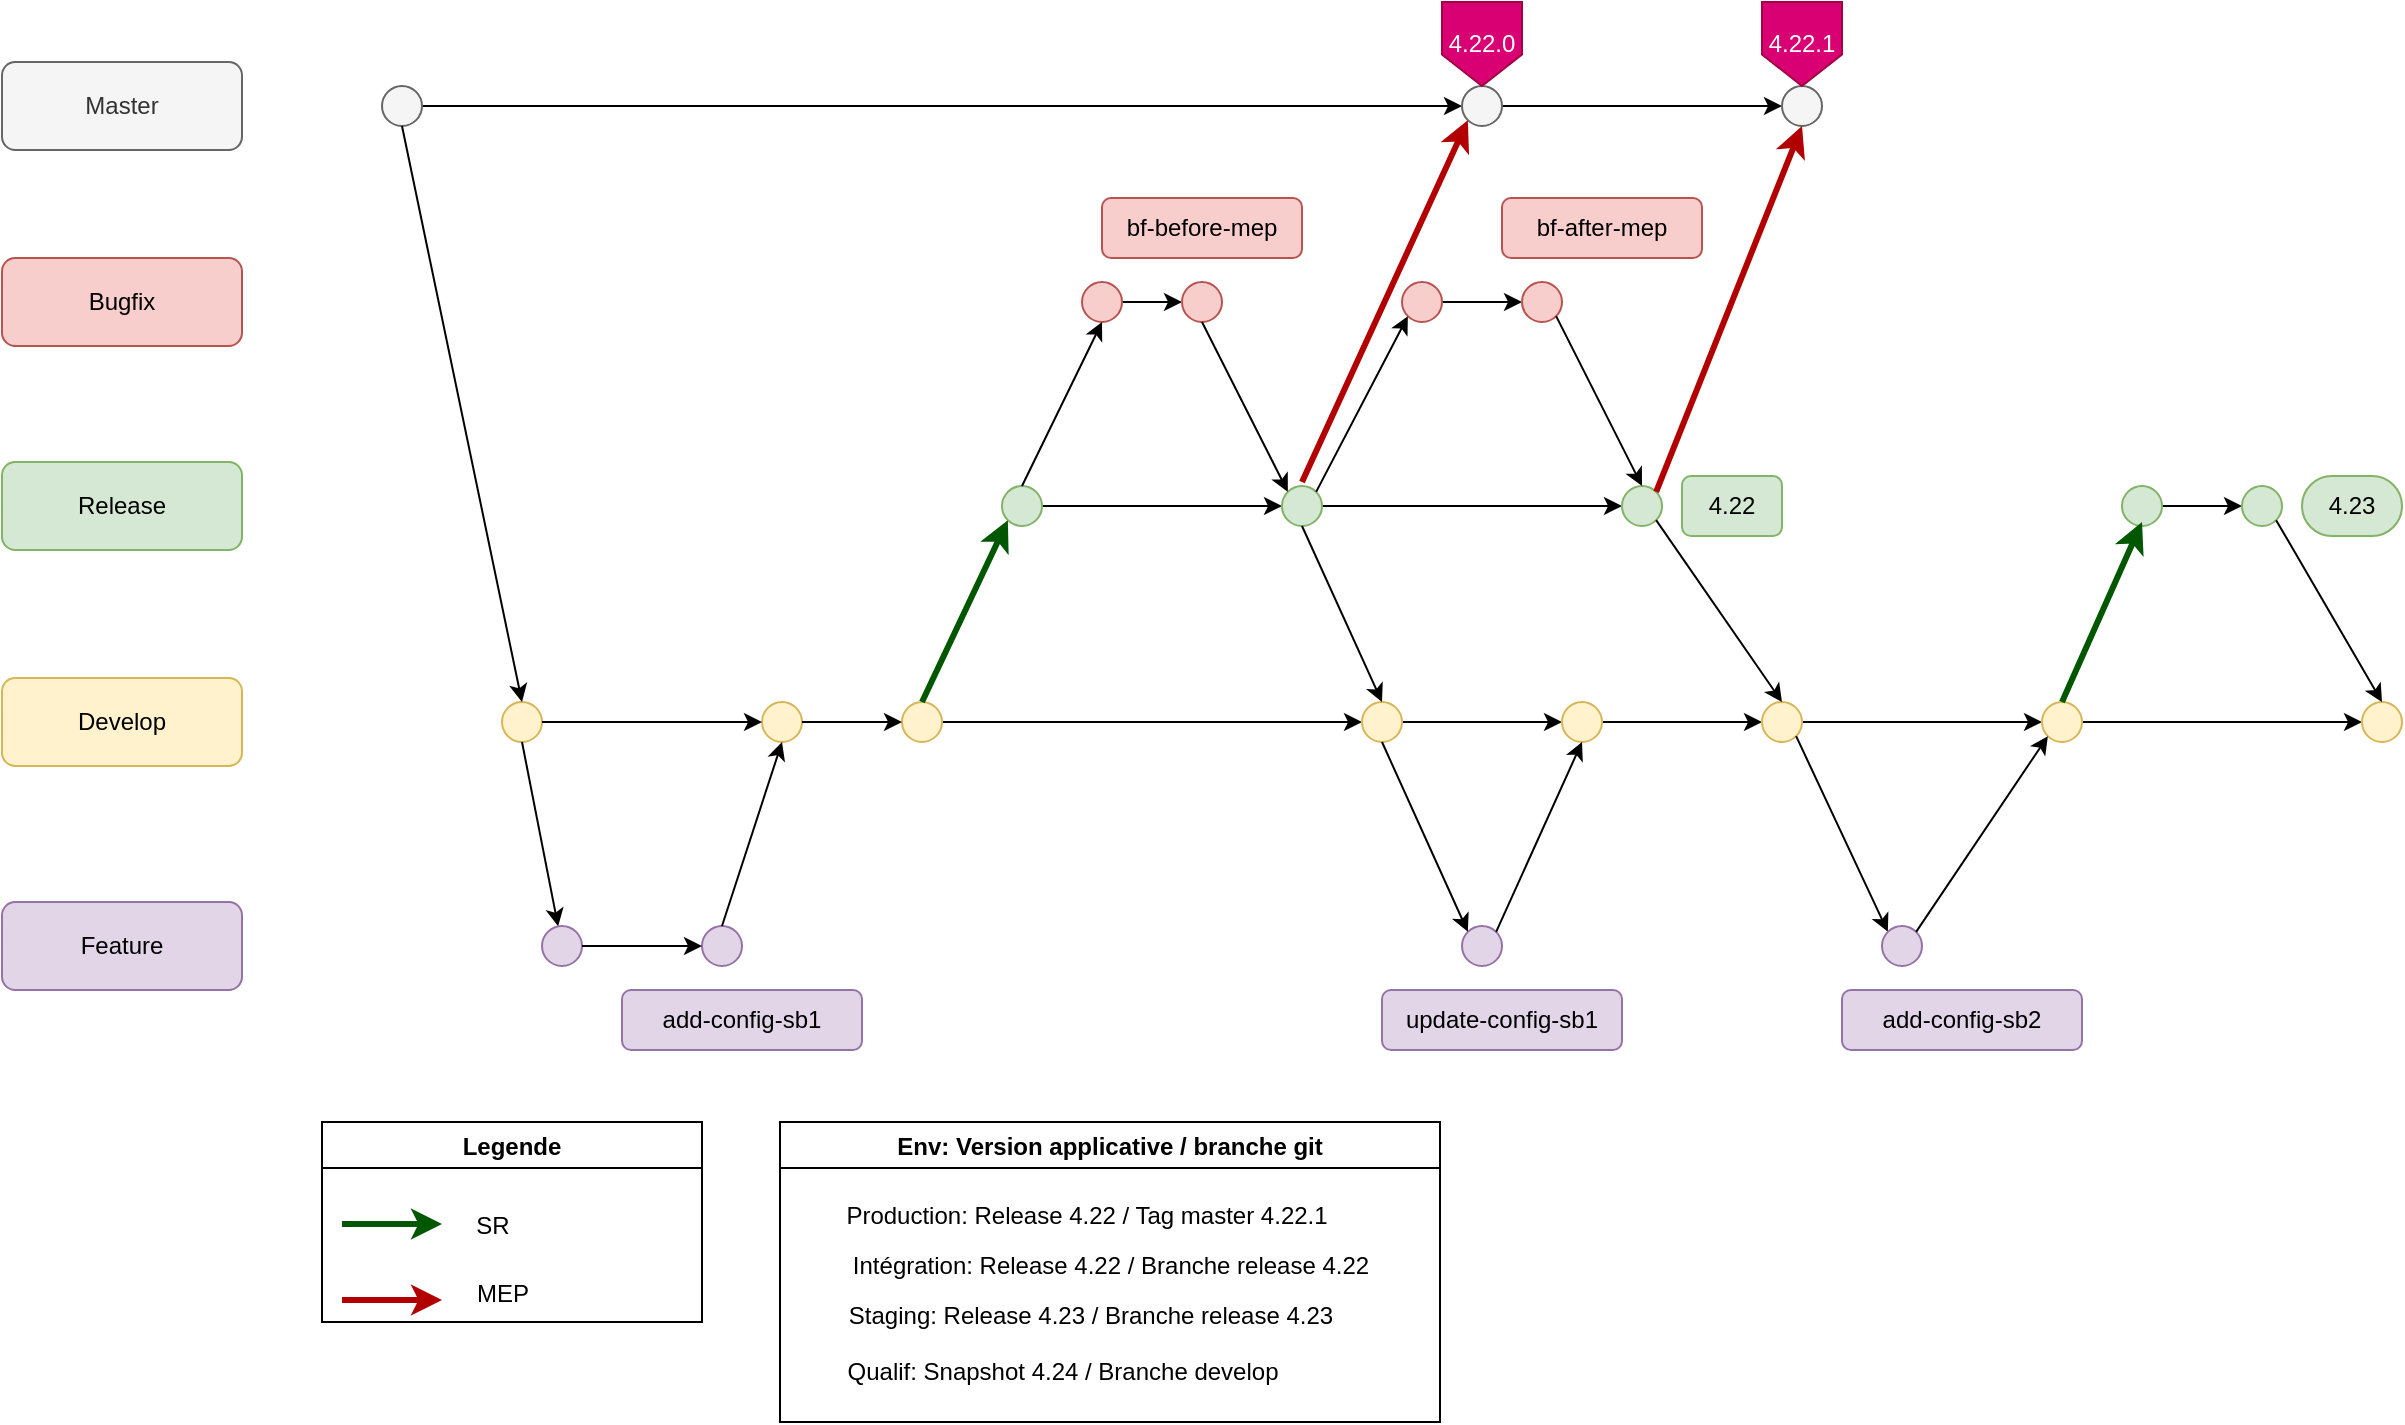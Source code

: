 <mxfile version="12.4.3" type="github" pages="1">
  <diagram id="-6oB9mol3KRmY-ijUOtQ" name="Page-1">
    <mxGraphModel dx="2452" dy="738" grid="1" gridSize="10" guides="1" tooltips="1" connect="1" arrows="1" fold="1" page="1" pageScale="1" pageWidth="1100" pageHeight="850" math="0" shadow="0">
      <root>
        <mxCell id="0"/>
        <mxCell id="1" parent="0"/>
        <mxCell id="VfZ5wekR2989KPgDg3WH-78" value="" style="edgeStyle=orthogonalEdgeStyle;rounded=0;orthogonalLoop=1;jettySize=auto;html=1;" edge="1" parent="1" source="VfZ5wekR2989KPgDg3WH-1" target="VfZ5wekR2989KPgDg3WH-77">
          <mxGeometry relative="1" as="geometry"/>
        </mxCell>
        <mxCell id="VfZ5wekR2989KPgDg3WH-1" value="" style="ellipse;whiteSpace=wrap;html=1;aspect=fixed;fillColor=#f5f5f5;strokeColor=#666666;fontColor=#333333;" vertex="1" parent="1">
          <mxGeometry x="70" y="92" width="20" height="20" as="geometry"/>
        </mxCell>
        <mxCell id="VfZ5wekR2989KPgDg3WH-102" value="" style="edgeStyle=orthogonalEdgeStyle;rounded=0;orthogonalLoop=1;jettySize=auto;html=1;" edge="1" parent="1" source="VfZ5wekR2989KPgDg3WH-77" target="VfZ5wekR2989KPgDg3WH-101">
          <mxGeometry relative="1" as="geometry"/>
        </mxCell>
        <mxCell id="VfZ5wekR2989KPgDg3WH-77" value="" style="ellipse;whiteSpace=wrap;html=1;aspect=fixed;fillColor=#f5f5f5;strokeColor=#666666;fontColor=#333333;" vertex="1" parent="1">
          <mxGeometry x="610" y="92" width="20" height="20" as="geometry"/>
        </mxCell>
        <mxCell id="VfZ5wekR2989KPgDg3WH-101" value="" style="ellipse;whiteSpace=wrap;html=1;aspect=fixed;fillColor=#f5f5f5;strokeColor=#666666;fontColor=#333333;" vertex="1" parent="1">
          <mxGeometry x="770" y="92" width="20" height="20" as="geometry"/>
        </mxCell>
        <mxCell id="VfZ5wekR2989KPgDg3WH-2" value="" style="ellipse;whiteSpace=wrap;html=1;aspect=fixed;fillColor=#fff2cc;strokeColor=#d6b656;" vertex="1" parent="1">
          <mxGeometry x="260" y="400" width="20" height="20" as="geometry"/>
        </mxCell>
        <mxCell id="VfZ5wekR2989KPgDg3WH-3" value="" style="ellipse;whiteSpace=wrap;html=1;aspect=fixed;fillColor=#fff2cc;strokeColor=#d6b656;" vertex="1" parent="1">
          <mxGeometry x="130" y="400" width="20" height="20" as="geometry"/>
        </mxCell>
        <mxCell id="VfZ5wekR2989KPgDg3WH-4" value="" style="ellipse;whiteSpace=wrap;html=1;aspect=fixed;fillColor=#e1d5e7;strokeColor=#9673a6;" vertex="1" parent="1">
          <mxGeometry x="150" y="512" width="20" height="20" as="geometry"/>
        </mxCell>
        <mxCell id="VfZ5wekR2989KPgDg3WH-5" value="" style="ellipse;whiteSpace=wrap;html=1;aspect=fixed;fillColor=#e1d5e7;strokeColor=#9673a6;" vertex="1" parent="1">
          <mxGeometry x="230" y="512" width="20" height="20" as="geometry"/>
        </mxCell>
        <mxCell id="VfZ5wekR2989KPgDg3WH-64" value="" style="edgeStyle=orthogonalEdgeStyle;rounded=0;orthogonalLoop=1;jettySize=auto;html=1;" edge="1" parent="1" source="VfZ5wekR2989KPgDg3WH-6" target="VfZ5wekR2989KPgDg3WH-63">
          <mxGeometry relative="1" as="geometry"/>
        </mxCell>
        <mxCell id="VfZ5wekR2989KPgDg3WH-6" value="" style="ellipse;whiteSpace=wrap;html=1;aspect=fixed;fillColor=#fff2cc;strokeColor=#d6b656;" vertex="1" parent="1">
          <mxGeometry x="330" y="400" width="20" height="20" as="geometry"/>
        </mxCell>
        <mxCell id="VfZ5wekR2989KPgDg3WH-106" value="" style="edgeStyle=orthogonalEdgeStyle;rounded=0;orthogonalLoop=1;jettySize=auto;html=1;" edge="1" parent="1" source="VfZ5wekR2989KPgDg3WH-63" target="VfZ5wekR2989KPgDg3WH-105">
          <mxGeometry relative="1" as="geometry"/>
        </mxCell>
        <mxCell id="VfZ5wekR2989KPgDg3WH-63" value="" style="ellipse;whiteSpace=wrap;html=1;aspect=fixed;fillColor=#fff2cc;strokeColor=#d6b656;" vertex="1" parent="1">
          <mxGeometry x="560" y="400" width="20" height="20" as="geometry"/>
        </mxCell>
        <mxCell id="VfZ5wekR2989KPgDg3WH-109" value="" style="edgeStyle=orthogonalEdgeStyle;rounded=0;orthogonalLoop=1;jettySize=auto;html=1;" edge="1" parent="1" source="VfZ5wekR2989KPgDg3WH-105" target="VfZ5wekR2989KPgDg3WH-108">
          <mxGeometry relative="1" as="geometry"/>
        </mxCell>
        <mxCell id="VfZ5wekR2989KPgDg3WH-105" value="" style="ellipse;whiteSpace=wrap;html=1;aspect=fixed;fillColor=#fff2cc;strokeColor=#d6b656;" vertex="1" parent="1">
          <mxGeometry x="660" y="400" width="20" height="20" as="geometry"/>
        </mxCell>
        <mxCell id="VfZ5wekR2989KPgDg3WH-113" value="" style="edgeStyle=orthogonalEdgeStyle;rounded=0;orthogonalLoop=1;jettySize=auto;html=1;" edge="1" parent="1" source="VfZ5wekR2989KPgDg3WH-108" target="VfZ5wekR2989KPgDg3WH-112">
          <mxGeometry relative="1" as="geometry"/>
        </mxCell>
        <mxCell id="VfZ5wekR2989KPgDg3WH-108" value="" style="ellipse;whiteSpace=wrap;html=1;aspect=fixed;fillColor=#fff2cc;strokeColor=#d6b656;" vertex="1" parent="1">
          <mxGeometry x="760" y="400" width="20" height="20" as="geometry"/>
        </mxCell>
        <mxCell id="VfZ5wekR2989KPgDg3WH-132" value="" style="edgeStyle=orthogonalEdgeStyle;rounded=0;orthogonalLoop=1;jettySize=auto;html=1;" edge="1" parent="1" source="VfZ5wekR2989KPgDg3WH-112" target="VfZ5wekR2989KPgDg3WH-131">
          <mxGeometry relative="1" as="geometry"/>
        </mxCell>
        <mxCell id="VfZ5wekR2989KPgDg3WH-112" value="" style="ellipse;whiteSpace=wrap;html=1;aspect=fixed;fillColor=#fff2cc;strokeColor=#d6b656;" vertex="1" parent="1">
          <mxGeometry x="900" y="400" width="20" height="20" as="geometry"/>
        </mxCell>
        <mxCell id="VfZ5wekR2989KPgDg3WH-131" value="" style="ellipse;whiteSpace=wrap;html=1;aspect=fixed;fillColor=#fff2cc;strokeColor=#d6b656;" vertex="1" parent="1">
          <mxGeometry x="1060" y="400" width="20" height="20" as="geometry"/>
        </mxCell>
        <mxCell id="VfZ5wekR2989KPgDg3WH-60" value="" style="edgeStyle=orthogonalEdgeStyle;rounded=0;orthogonalLoop=1;jettySize=auto;html=1;" edge="1" parent="1" source="VfZ5wekR2989KPgDg3WH-7" target="VfZ5wekR2989KPgDg3WH-59">
          <mxGeometry relative="1" as="geometry"/>
        </mxCell>
        <mxCell id="VfZ5wekR2989KPgDg3WH-7" value="" style="ellipse;whiteSpace=wrap;html=1;aspect=fixed;fillColor=#d5e8d4;strokeColor=#82b366;" vertex="1" parent="1">
          <mxGeometry x="380" y="292" width="20" height="20" as="geometry"/>
        </mxCell>
        <mxCell id="VfZ5wekR2989KPgDg3WH-62" value="" style="edgeStyle=orthogonalEdgeStyle;rounded=0;orthogonalLoop=1;jettySize=auto;html=1;" edge="1" parent="1" source="VfZ5wekR2989KPgDg3WH-59" target="VfZ5wekR2989KPgDg3WH-61">
          <mxGeometry relative="1" as="geometry"/>
        </mxCell>
        <mxCell id="VfZ5wekR2989KPgDg3WH-59" value="" style="ellipse;whiteSpace=wrap;html=1;aspect=fixed;fillColor=#d5e8d4;strokeColor=#82b366;" vertex="1" parent="1">
          <mxGeometry x="520" y="292" width="20" height="20" as="geometry"/>
        </mxCell>
        <mxCell id="VfZ5wekR2989KPgDg3WH-61" value="" style="ellipse;whiteSpace=wrap;html=1;aspect=fixed;fillColor=#d5e8d4;strokeColor=#82b366;" vertex="1" parent="1">
          <mxGeometry x="690" y="292" width="20" height="20" as="geometry"/>
        </mxCell>
        <mxCell id="VfZ5wekR2989KPgDg3WH-125" value="" style="edgeStyle=orthogonalEdgeStyle;rounded=0;orthogonalLoop=1;jettySize=auto;html=1;" edge="1" parent="1" source="VfZ5wekR2989KPgDg3WH-120" target="VfZ5wekR2989KPgDg3WH-124">
          <mxGeometry relative="1" as="geometry"/>
        </mxCell>
        <mxCell id="VfZ5wekR2989KPgDg3WH-120" value="" style="ellipse;whiteSpace=wrap;html=1;aspect=fixed;fillColor=#d5e8d4;strokeColor=#82b366;" vertex="1" parent="1">
          <mxGeometry x="940" y="292" width="20" height="20" as="geometry"/>
        </mxCell>
        <mxCell id="VfZ5wekR2989KPgDg3WH-124" value="" style="ellipse;whiteSpace=wrap;html=1;aspect=fixed;fillColor=#d5e8d4;strokeColor=#82b366;" vertex="1" parent="1">
          <mxGeometry x="1000" y="292" width="20" height="20" as="geometry"/>
        </mxCell>
        <mxCell id="VfZ5wekR2989KPgDg3WH-76" value="" style="edgeStyle=orthogonalEdgeStyle;rounded=0;orthogonalLoop=1;jettySize=auto;html=1;" edge="1" parent="1" source="VfZ5wekR2989KPgDg3WH-9" target="VfZ5wekR2989KPgDg3WH-75">
          <mxGeometry relative="1" as="geometry"/>
        </mxCell>
        <mxCell id="VfZ5wekR2989KPgDg3WH-9" value="" style="ellipse;whiteSpace=wrap;html=1;aspect=fixed;fillColor=#f8cecc;strokeColor=#b85450;" vertex="1" parent="1">
          <mxGeometry x="420" y="190" width="20" height="20" as="geometry"/>
        </mxCell>
        <mxCell id="VfZ5wekR2989KPgDg3WH-75" value="" style="ellipse;whiteSpace=wrap;html=1;aspect=fixed;fillColor=#f8cecc;strokeColor=#b85450;" vertex="1" parent="1">
          <mxGeometry x="470" y="190" width="20" height="20" as="geometry"/>
        </mxCell>
        <mxCell id="VfZ5wekR2989KPgDg3WH-98" value="" style="edgeStyle=orthogonalEdgeStyle;rounded=0;orthogonalLoop=1;jettySize=auto;html=1;" edge="1" parent="1" source="VfZ5wekR2989KPgDg3WH-95" target="VfZ5wekR2989KPgDg3WH-97">
          <mxGeometry relative="1" as="geometry"/>
        </mxCell>
        <mxCell id="VfZ5wekR2989KPgDg3WH-95" value="" style="ellipse;whiteSpace=wrap;html=1;aspect=fixed;fillColor=#f8cecc;strokeColor=#b85450;" vertex="1" parent="1">
          <mxGeometry x="580" y="190" width="20" height="20" as="geometry"/>
        </mxCell>
        <mxCell id="VfZ5wekR2989KPgDg3WH-97" value="" style="ellipse;whiteSpace=wrap;html=1;aspect=fixed;fillColor=#f8cecc;strokeColor=#b85450;" vertex="1" parent="1">
          <mxGeometry x="640" y="190" width="20" height="20" as="geometry"/>
        </mxCell>
        <mxCell id="VfZ5wekR2989KPgDg3WH-10" value="" style="ellipse;whiteSpace=wrap;html=1;aspect=fixed;fillColor=#e1d5e7;strokeColor=#9673a6;" vertex="1" parent="1">
          <mxGeometry x="610" y="512" width="20" height="20" as="geometry"/>
        </mxCell>
        <mxCell id="VfZ5wekR2989KPgDg3WH-29" value="Master" style="rounded=1;whiteSpace=wrap;html=1;fillColor=#f5f5f5;strokeColor=#666666;fontColor=#333333;" vertex="1" parent="1">
          <mxGeometry x="-120" y="80" width="120" height="44" as="geometry"/>
        </mxCell>
        <mxCell id="VfZ5wekR2989KPgDg3WH-31" value="Bugfix" style="rounded=1;whiteSpace=wrap;html=1;fillColor=#f8cecc;strokeColor=#b85450;" vertex="1" parent="1">
          <mxGeometry x="-120" y="178" width="120" height="44" as="geometry"/>
        </mxCell>
        <mxCell id="VfZ5wekR2989KPgDg3WH-32" value="Release" style="rounded=1;whiteSpace=wrap;html=1;fillColor=#d5e8d4;strokeColor=#82b366;" vertex="1" parent="1">
          <mxGeometry x="-120" y="280" width="120" height="44" as="geometry"/>
        </mxCell>
        <mxCell id="VfZ5wekR2989KPgDg3WH-33" value="Develop" style="rounded=1;whiteSpace=wrap;html=1;fillColor=#fff2cc;strokeColor=#d6b656;" vertex="1" parent="1">
          <mxGeometry x="-120" y="388" width="120" height="44" as="geometry"/>
        </mxCell>
        <mxCell id="VfZ5wekR2989KPgDg3WH-34" value="Feature" style="rounded=1;whiteSpace=wrap;html=1;fillColor=#e1d5e7;strokeColor=#9673a6;" vertex="1" parent="1">
          <mxGeometry x="-120" y="500" width="120" height="44" as="geometry"/>
        </mxCell>
        <mxCell id="VfZ5wekR2989KPgDg3WH-40" value="" style="endArrow=classic;html=1;exitX=0.5;exitY=1;exitDx=0;exitDy=0;entryX=0.5;entryY=0;entryDx=0;entryDy=0;" edge="1" parent="1" source="VfZ5wekR2989KPgDg3WH-1" target="VfZ5wekR2989KPgDg3WH-3">
          <mxGeometry width="50" height="50" relative="1" as="geometry">
            <mxPoint x="-120" y="620" as="sourcePoint"/>
            <mxPoint x="130" y="410" as="targetPoint"/>
          </mxGeometry>
        </mxCell>
        <mxCell id="VfZ5wekR2989KPgDg3WH-41" value="" style="endArrow=classic;html=1;exitX=1;exitY=0.5;exitDx=0;exitDy=0;" edge="1" parent="1" source="VfZ5wekR2989KPgDg3WH-3">
          <mxGeometry width="50" height="50" relative="1" as="geometry">
            <mxPoint x="-120" y="620" as="sourcePoint"/>
            <mxPoint x="260" y="410" as="targetPoint"/>
          </mxGeometry>
        </mxCell>
        <mxCell id="VfZ5wekR2989KPgDg3WH-43" value="" style="endArrow=classic;html=1;exitX=0.5;exitY=1;exitDx=0;exitDy=0;" edge="1" parent="1" source="VfZ5wekR2989KPgDg3WH-3" target="VfZ5wekR2989KPgDg3WH-4">
          <mxGeometry width="50" height="50" relative="1" as="geometry">
            <mxPoint x="-120" y="620" as="sourcePoint"/>
            <mxPoint x="160" y="510" as="targetPoint"/>
          </mxGeometry>
        </mxCell>
        <mxCell id="VfZ5wekR2989KPgDg3WH-44" value="" style="endArrow=classic;html=1;exitX=1;exitY=0.5;exitDx=0;exitDy=0;entryX=0;entryY=0.5;entryDx=0;entryDy=0;" edge="1" parent="1" source="VfZ5wekR2989KPgDg3WH-4" target="VfZ5wekR2989KPgDg3WH-5">
          <mxGeometry width="50" height="50" relative="1" as="geometry">
            <mxPoint x="-120" y="620" as="sourcePoint"/>
            <mxPoint x="-70" y="570" as="targetPoint"/>
          </mxGeometry>
        </mxCell>
        <mxCell id="VfZ5wekR2989KPgDg3WH-45" value="" style="endArrow=classic;html=1;exitX=0.5;exitY=0;exitDx=0;exitDy=0;entryX=0.5;entryY=1;entryDx=0;entryDy=0;" edge="1" parent="1" source="VfZ5wekR2989KPgDg3WH-5" target="VfZ5wekR2989KPgDg3WH-2">
          <mxGeometry width="50" height="50" relative="1" as="geometry">
            <mxPoint x="-120" y="620" as="sourcePoint"/>
            <mxPoint x="-70" y="570" as="targetPoint"/>
          </mxGeometry>
        </mxCell>
        <mxCell id="VfZ5wekR2989KPgDg3WH-46" value="" style="endArrow=classic;html=1;exitX=1;exitY=0.5;exitDx=0;exitDy=0;" edge="1" parent="1" source="VfZ5wekR2989KPgDg3WH-2">
          <mxGeometry width="50" height="50" relative="1" as="geometry">
            <mxPoint x="-110" y="630" as="sourcePoint"/>
            <mxPoint x="330" y="410" as="targetPoint"/>
          </mxGeometry>
        </mxCell>
        <mxCell id="VfZ5wekR2989KPgDg3WH-47" value="" style="endArrow=classic;html=1;exitX=0.5;exitY=0;exitDx=0;exitDy=0;entryX=0;entryY=1;entryDx=0;entryDy=0;fillColor=#008a00;strokeColor=#005700;strokeWidth=3;" edge="1" parent="1" source="VfZ5wekR2989KPgDg3WH-6" target="VfZ5wekR2989KPgDg3WH-7">
          <mxGeometry width="50" height="50" relative="1" as="geometry">
            <mxPoint x="-100" y="640" as="sourcePoint"/>
            <mxPoint x="380" y="310" as="targetPoint"/>
          </mxGeometry>
        </mxCell>
        <mxCell id="VfZ5wekR2989KPgDg3WH-49" value="" style="endArrow=classic;html=1;exitX=0.5;exitY=0;exitDx=0;exitDy=0;entryX=0.5;entryY=1;entryDx=0;entryDy=0;" edge="1" parent="1" source="VfZ5wekR2989KPgDg3WH-7" target="VfZ5wekR2989KPgDg3WH-9">
          <mxGeometry width="50" height="50" relative="1" as="geometry">
            <mxPoint x="410" y="270" as="sourcePoint"/>
            <mxPoint x="430" y="220" as="targetPoint"/>
          </mxGeometry>
        </mxCell>
        <mxCell id="VfZ5wekR2989KPgDg3WH-50" value="" style="endArrow=classic;html=1;exitX=0.5;exitY=1;exitDx=0;exitDy=0;entryX=0;entryY=0;entryDx=0;entryDy=0;" edge="1" parent="1" source="VfZ5wekR2989KPgDg3WH-75" target="VfZ5wekR2989KPgDg3WH-59">
          <mxGeometry width="50" height="50" relative="1" as="geometry">
            <mxPoint x="160" y="470" as="sourcePoint"/>
            <mxPoint x="530" y="290" as="targetPoint"/>
          </mxGeometry>
        </mxCell>
        <mxCell id="VfZ5wekR2989KPgDg3WH-51" value="" style="endArrow=classic;html=1;fillColor=#e51400;strokeColor=#B20000;strokeWidth=3;entryX=0;entryY=1;entryDx=0;entryDy=0;" edge="1" parent="1" target="VfZ5wekR2989KPgDg3WH-77">
          <mxGeometry width="50" height="50" relative="1" as="geometry">
            <mxPoint x="530" y="290" as="sourcePoint"/>
            <mxPoint x="610" y="100" as="targetPoint"/>
          </mxGeometry>
        </mxCell>
        <mxCell id="VfZ5wekR2989KPgDg3WH-71" value="" style="endArrow=classic;html=1;exitX=0.5;exitY=1;exitDx=0;exitDy=0;entryX=0.5;entryY=0;entryDx=0;entryDy=0;" edge="1" parent="1" source="VfZ5wekR2989KPgDg3WH-59" target="VfZ5wekR2989KPgDg3WH-63">
          <mxGeometry width="50" height="50" relative="1" as="geometry">
            <mxPoint x="-120" y="760" as="sourcePoint"/>
            <mxPoint x="-70" y="710" as="targetPoint"/>
          </mxGeometry>
        </mxCell>
        <mxCell id="VfZ5wekR2989KPgDg3WH-79" value="4.22.0" style="shape=offPageConnector;whiteSpace=wrap;html=1;fillColor=#d80073;strokeColor=#A50040;fontColor=#ffffff;" vertex="1" parent="1">
          <mxGeometry x="600" y="50" width="40" height="42" as="geometry"/>
        </mxCell>
        <mxCell id="VfZ5wekR2989KPgDg3WH-90" value="" style="endArrow=classic;html=1;exitX=1;exitY=0;exitDx=0;exitDy=0;entryX=0;entryY=1;entryDx=0;entryDy=0;" edge="1" parent="1" source="VfZ5wekR2989KPgDg3WH-59" target="VfZ5wekR2989KPgDg3WH-95">
          <mxGeometry width="50" height="50" relative="1" as="geometry">
            <mxPoint x="530" y="300" as="sourcePoint"/>
            <mxPoint x="-80" y="790" as="targetPoint"/>
          </mxGeometry>
        </mxCell>
        <mxCell id="VfZ5wekR2989KPgDg3WH-91" value="" style="endArrow=classic;html=1;entryX=0.5;entryY=0;entryDx=0;entryDy=0;exitX=1;exitY=1;exitDx=0;exitDy=0;" edge="1" parent="1" source="VfZ5wekR2989KPgDg3WH-97" target="VfZ5wekR2989KPgDg3WH-61">
          <mxGeometry width="50" height="50" relative="1" as="geometry">
            <mxPoint x="-110" y="850" as="sourcePoint"/>
            <mxPoint x="-70" y="800" as="targetPoint"/>
          </mxGeometry>
        </mxCell>
        <mxCell id="VfZ5wekR2989KPgDg3WH-92" value="" style="endArrow=classic;html=1;exitX=1;exitY=0;exitDx=0;exitDy=0;entryX=0.5;entryY=1;entryDx=0;entryDy=0;fillColor=#e51400;strokeColor=#B20000;strokeWidth=3;" edge="1" parent="1" source="VfZ5wekR2989KPgDg3WH-61" target="VfZ5wekR2989KPgDg3WH-101">
          <mxGeometry width="50" height="50" relative="1" as="geometry">
            <mxPoint x="610" y="180" as="sourcePoint"/>
            <mxPoint x="780" y="120" as="targetPoint"/>
          </mxGeometry>
        </mxCell>
        <mxCell id="VfZ5wekR2989KPgDg3WH-93" value="" style="endArrow=classic;html=1;exitX=0.5;exitY=1;exitDx=0;exitDy=0;entryX=0;entryY=0;entryDx=0;entryDy=0;" edge="1" parent="1" source="VfZ5wekR2989KPgDg3WH-63" target="VfZ5wekR2989KPgDg3WH-10">
          <mxGeometry width="50" height="50" relative="1" as="geometry">
            <mxPoint x="-100" y="870" as="sourcePoint"/>
            <mxPoint x="600" y="510" as="targetPoint"/>
          </mxGeometry>
        </mxCell>
        <mxCell id="VfZ5wekR2989KPgDg3WH-103" value="4.22.1" style="shape=offPageConnector;whiteSpace=wrap;html=1;fillColor=#d80073;strokeColor=#A50040;fontColor=#ffffff;" vertex="1" parent="1">
          <mxGeometry x="760" y="50" width="40" height="42" as="geometry"/>
        </mxCell>
        <mxCell id="VfZ5wekR2989KPgDg3WH-107" value="" style="endArrow=classic;html=1;exitX=1;exitY=0;exitDx=0;exitDy=0;" edge="1" parent="1" source="VfZ5wekR2989KPgDg3WH-10">
          <mxGeometry width="50" height="50" relative="1" as="geometry">
            <mxPoint x="-120" y="620" as="sourcePoint"/>
            <mxPoint x="670" y="420" as="targetPoint"/>
          </mxGeometry>
        </mxCell>
        <mxCell id="VfZ5wekR2989KPgDg3WH-110" value="" style="endArrow=classic;html=1;entryX=0.5;entryY=0;entryDx=0;entryDy=0;exitX=1;exitY=1;exitDx=0;exitDy=0;" edge="1" parent="1" source="VfZ5wekR2989KPgDg3WH-61" target="VfZ5wekR2989KPgDg3WH-108">
          <mxGeometry width="50" height="50" relative="1" as="geometry">
            <mxPoint x="700" y="312" as="sourcePoint"/>
            <mxPoint x="-70" y="570" as="targetPoint"/>
          </mxGeometry>
        </mxCell>
        <mxCell id="VfZ5wekR2989KPgDg3WH-115" value="" style="endArrow=classic;html=1;exitX=1;exitY=1;exitDx=0;exitDy=0;entryX=0;entryY=0;entryDx=0;entryDy=0;" edge="1" parent="1" source="VfZ5wekR2989KPgDg3WH-108" target="VfZ5wekR2989KPgDg3WH-116">
          <mxGeometry width="50" height="50" relative="1" as="geometry">
            <mxPoint x="-120" y="720" as="sourcePoint"/>
            <mxPoint x="810" y="490" as="targetPoint"/>
          </mxGeometry>
        </mxCell>
        <mxCell id="VfZ5wekR2989KPgDg3WH-116" value="" style="ellipse;whiteSpace=wrap;html=1;aspect=fixed;fillColor=#e1d5e7;strokeColor=#9673a6;" vertex="1" parent="1">
          <mxGeometry x="820" y="512" width="20" height="20" as="geometry"/>
        </mxCell>
        <mxCell id="VfZ5wekR2989KPgDg3WH-118" value="" style="endArrow=classic;html=1;exitX=1;exitY=0;exitDx=0;exitDy=0;entryX=0;entryY=1;entryDx=0;entryDy=0;" edge="1" parent="1" source="VfZ5wekR2989KPgDg3WH-116" target="VfZ5wekR2989KPgDg3WH-112">
          <mxGeometry width="50" height="50" relative="1" as="geometry">
            <mxPoint x="-120" y="720" as="sourcePoint"/>
            <mxPoint x="960" y="500" as="targetPoint"/>
          </mxGeometry>
        </mxCell>
        <mxCell id="VfZ5wekR2989KPgDg3WH-119" value="" style="endArrow=classic;html=1;entryX=0.5;entryY=0.9;entryDx=0;entryDy=0;entryPerimeter=0;fillColor=#008a00;strokeColor=#005700;strokeWidth=3;" edge="1" parent="1" target="VfZ5wekR2989KPgDg3WH-120">
          <mxGeometry width="50" height="50" relative="1" as="geometry">
            <mxPoint x="910" y="400" as="sourcePoint"/>
            <mxPoint x="940" y="320" as="targetPoint"/>
          </mxGeometry>
        </mxCell>
        <mxCell id="VfZ5wekR2989KPgDg3WH-135" value="" style="endArrow=classic;html=1;entryX=0.5;entryY=0;entryDx=0;entryDy=0;exitX=1;exitY=1;exitDx=0;exitDy=0;" edge="1" parent="1" source="VfZ5wekR2989KPgDg3WH-124" target="VfZ5wekR2989KPgDg3WH-131">
          <mxGeometry width="50" height="50" relative="1" as="geometry">
            <mxPoint x="1070" y="330" as="sourcePoint"/>
            <mxPoint x="780" y="410" as="targetPoint"/>
          </mxGeometry>
        </mxCell>
        <mxCell id="VfZ5wekR2989KPgDg3WH-141" value="&lt;div&gt;add-config-sb1&lt;/div&gt;" style="rounded=1;whiteSpace=wrap;html=1;fillColor=#e1d5e7;strokeColor=#9673a6;" vertex="1" parent="1">
          <mxGeometry x="190" y="544" width="120" height="30" as="geometry"/>
        </mxCell>
        <mxCell id="VfZ5wekR2989KPgDg3WH-143" value="4.22" style="rounded=1;whiteSpace=wrap;html=1;fillColor=#d5e8d4;strokeColor=#82b366;" vertex="1" parent="1">
          <mxGeometry x="720" y="287" width="50" height="30" as="geometry"/>
        </mxCell>
        <mxCell id="VfZ5wekR2989KPgDg3WH-144" value="4.23" style="rounded=1;whiteSpace=wrap;html=1;fillColor=#d5e8d4;strokeColor=#82b366;arcSize=50;" vertex="1" parent="1">
          <mxGeometry x="1030" y="287" width="50" height="30" as="geometry"/>
        </mxCell>
        <mxCell id="VfZ5wekR2989KPgDg3WH-145" value="bf-before-mep" style="rounded=1;whiteSpace=wrap;html=1;fillColor=#f8cecc;strokeColor=#b85450;" vertex="1" parent="1">
          <mxGeometry x="430" y="148" width="100" height="30" as="geometry"/>
        </mxCell>
        <mxCell id="VfZ5wekR2989KPgDg3WH-147" value="bf-after-mep" style="rounded=1;whiteSpace=wrap;html=1;fillColor=#f8cecc;strokeColor=#b85450;" vertex="1" parent="1">
          <mxGeometry x="630" y="148" width="100" height="30" as="geometry"/>
        </mxCell>
        <mxCell id="VfZ5wekR2989KPgDg3WH-148" value="&lt;div&gt;update-config-sb1&lt;/div&gt;" style="rounded=1;whiteSpace=wrap;html=1;fillColor=#e1d5e7;strokeColor=#9673a6;" vertex="1" parent="1">
          <mxGeometry x="570" y="544" width="120" height="30" as="geometry"/>
        </mxCell>
        <mxCell id="VfZ5wekR2989KPgDg3WH-149" value="&lt;div&gt;add-config-sb2&lt;/div&gt;" style="rounded=1;whiteSpace=wrap;html=1;fillColor=#e1d5e7;strokeColor=#9673a6;" vertex="1" parent="1">
          <mxGeometry x="800" y="544" width="120" height="30" as="geometry"/>
        </mxCell>
        <mxCell id="VfZ5wekR2989KPgDg3WH-151" value="Legende" style="swimlane;" vertex="1" parent="1">
          <mxGeometry x="40" y="610" width="190" height="100" as="geometry"/>
        </mxCell>
        <mxCell id="VfZ5wekR2989KPgDg3WH-152" value="" style="endArrow=classic;html=1;fillColor=#008a00;strokeColor=#005700;strokeWidth=3;" edge="1" parent="VfZ5wekR2989KPgDg3WH-151">
          <mxGeometry width="50" height="50" relative="1" as="geometry">
            <mxPoint x="10" y="51" as="sourcePoint"/>
            <mxPoint x="60" y="51" as="targetPoint"/>
          </mxGeometry>
        </mxCell>
        <mxCell id="VfZ5wekR2989KPgDg3WH-153" value="" style="endArrow=classic;html=1;fillColor=#e51400;strokeColor=#B20000;strokeWidth=3;" edge="1" parent="VfZ5wekR2989KPgDg3WH-151">
          <mxGeometry width="50" height="50" relative="1" as="geometry">
            <mxPoint x="10" y="89" as="sourcePoint"/>
            <mxPoint x="60" y="89" as="targetPoint"/>
          </mxGeometry>
        </mxCell>
        <mxCell id="VfZ5wekR2989KPgDg3WH-154" value="SR " style="text;html=1;align=center;verticalAlign=middle;resizable=0;points=[];;autosize=1;" vertex="1" parent="VfZ5wekR2989KPgDg3WH-151">
          <mxGeometry x="70" y="42" width="30" height="20" as="geometry"/>
        </mxCell>
        <mxCell id="VfZ5wekR2989KPgDg3WH-155" value="MEP" style="text;html=1;align=center;verticalAlign=middle;resizable=0;points=[];;autosize=1;" vertex="1" parent="VfZ5wekR2989KPgDg3WH-151">
          <mxGeometry x="70" y="76" width="40" height="20" as="geometry"/>
        </mxCell>
        <mxCell id="VfZ5wekR2989KPgDg3WH-156" value="Env: Version applicative / branche git" style="swimlane;" vertex="1" parent="1">
          <mxGeometry x="269" y="610" width="330" height="150" as="geometry"/>
        </mxCell>
        <mxCell id="VfZ5wekR2989KPgDg3WH-166" value="Intégration: Release 4.22 / Branche release 4.22" style="text;html=1;align=center;verticalAlign=middle;resizable=0;points=[];;autosize=1;" vertex="1" parent="VfZ5wekR2989KPgDg3WH-156">
          <mxGeometry x="10" y="62" width="310" height="20" as="geometry"/>
        </mxCell>
        <mxCell id="VfZ5wekR2989KPgDg3WH-167" value="Staging: Release 4.23 / Branche release 4.23" style="text;html=1;align=center;verticalAlign=middle;resizable=0;points=[];;autosize=1;" vertex="1" parent="VfZ5wekR2989KPgDg3WH-156">
          <mxGeometry x="10" y="87" width="290" height="20" as="geometry"/>
        </mxCell>
        <mxCell id="VfZ5wekR2989KPgDg3WH-169" value="Qualif: Snapshot 4.24 / Branche develop" style="text;html=1;align=center;verticalAlign=middle;resizable=0;points=[];;autosize=1;" vertex="1" parent="VfZ5wekR2989KPgDg3WH-156">
          <mxGeometry x="11" y="115" width="260" height="20" as="geometry"/>
        </mxCell>
        <mxCell id="VfZ5wekR2989KPgDg3WH-158" value="Production: Release 4.22 / Tag master 4.22.1" style="text;html=1;align=center;verticalAlign=middle;resizable=0;points=[];;autosize=1;" vertex="1" parent="1">
          <mxGeometry x="277" y="647" width="290" height="20" as="geometry"/>
        </mxCell>
      </root>
    </mxGraphModel>
  </diagram>
</mxfile>
